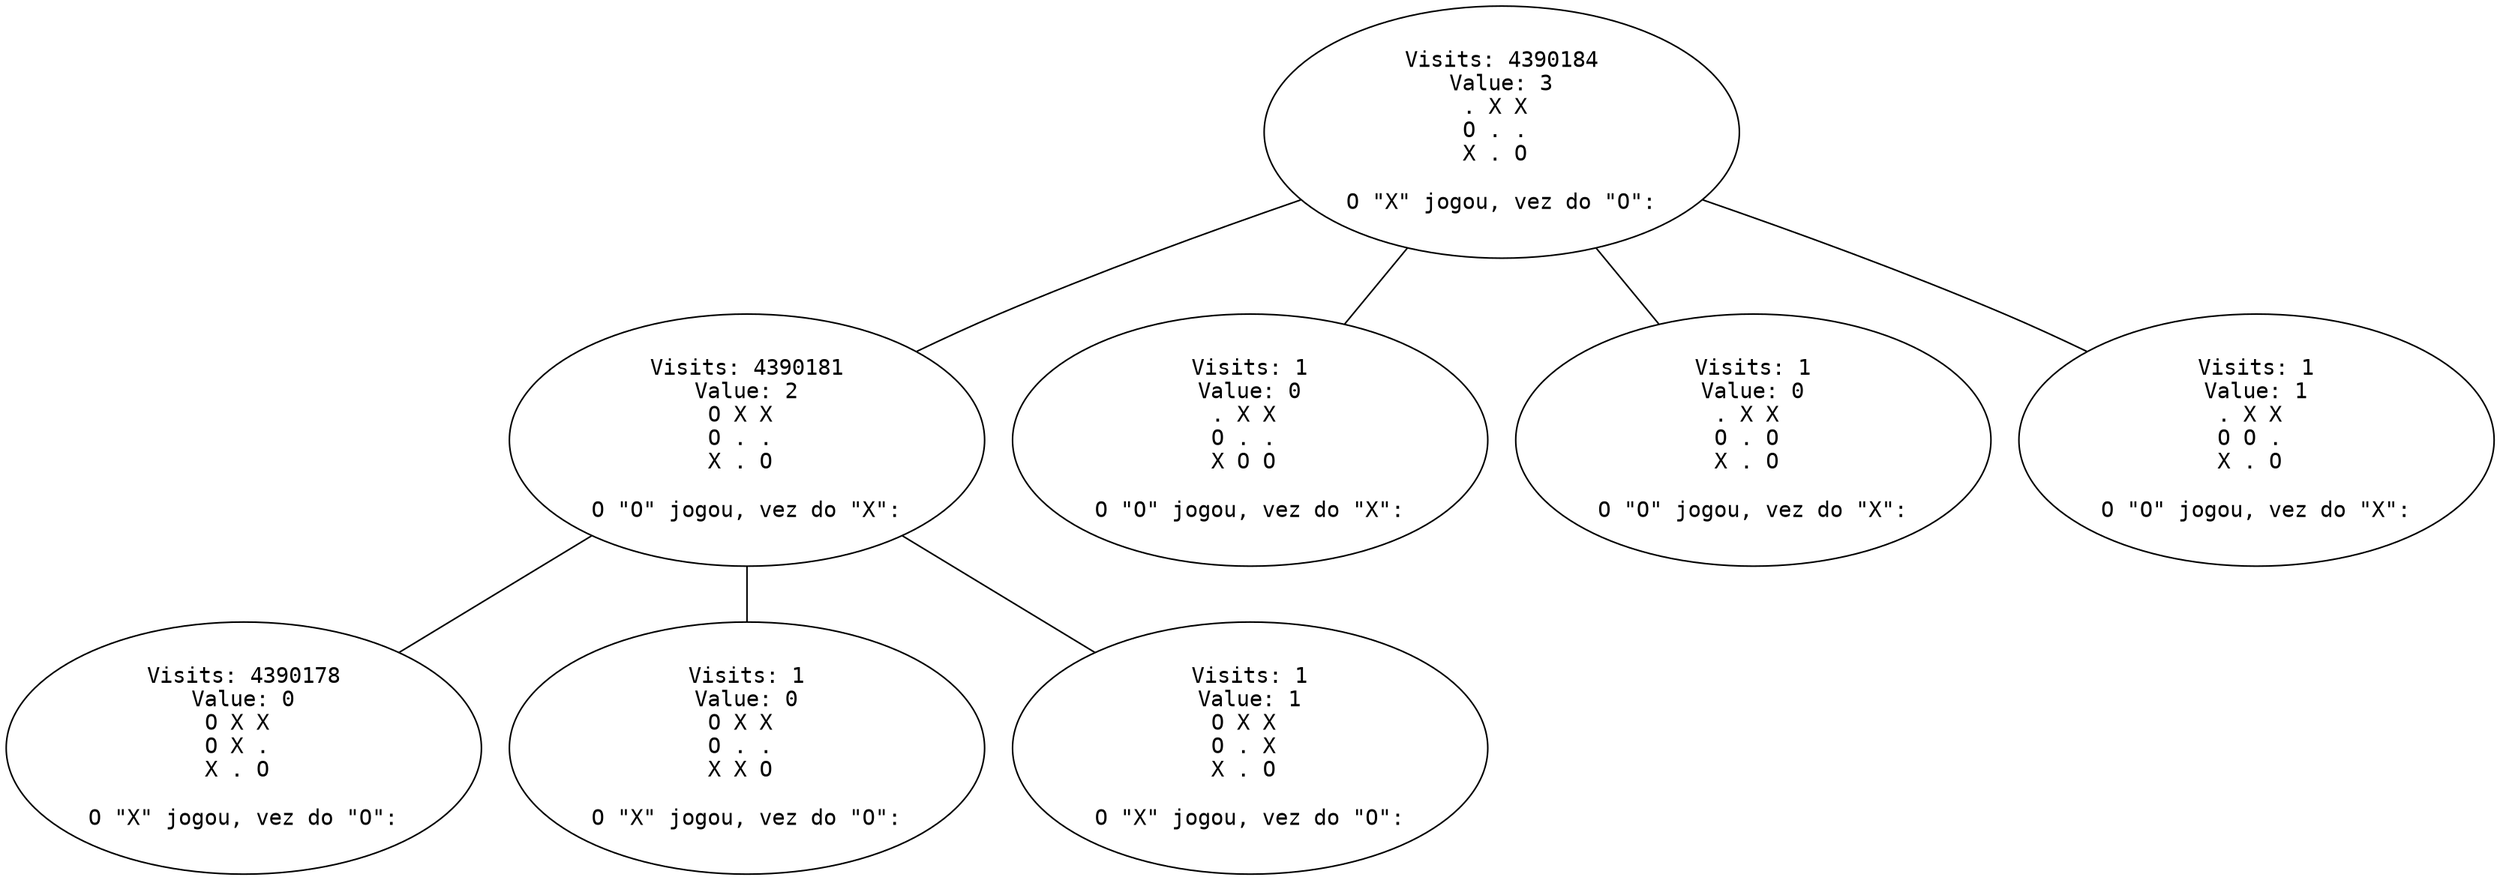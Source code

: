 graph "G" {
  node [
    fontname = "Courier";
  ];
  "130" [
    label = "Visits: 4390184\nValue: 3\n. X X \nO . . \nX . O \n\nO \"X\" jogou, vez do \"O\":\n";
  ];
  "131" [
    label = "Visits: 4390181\nValue: 2\nO X X \nO . . \nX . O \n\nO \"O\" jogou, vez do \"X\":\n";
  ];
  "132" [
    label = "Visits: 4390178\nValue: 0\nO X X \nO X . \nX . O \n\nO \"X\" jogou, vez do \"O\":\n";
  ];
  "133" [
    label = "Visits: 1\nValue: 0\nO X X \nO . . \nX X O \n\nO \"X\" jogou, vez do \"O\":\n";
  ];
  "134" [
    label = "Visits: 1\nValue: 1\nO X X \nO . X \nX . O \n\nO \"X\" jogou, vez do \"O\":\n";
  ];
  "135" [
    label = "Visits: 1\nValue: 0\n. X X \nO . . \nX O O \n\nO \"O\" jogou, vez do \"X\":\n";
  ];
  "136" [
    label = "Visits: 1\nValue: 0\n. X X \nO . O \nX . O \n\nO \"O\" jogou, vez do \"X\":\n";
  ];
  "137" [
    label = "Visits: 1\nValue: 1\n. X X \nO O . \nX . O \n\nO \"O\" jogou, vez do \"X\":\n";
  ];
  "130" -- "131";
  "131" -- "132";
  "131" -- "133";
  "131" -- "134";
  "130" -- "135";
  "130" -- "136";
  "130" -- "137";
}